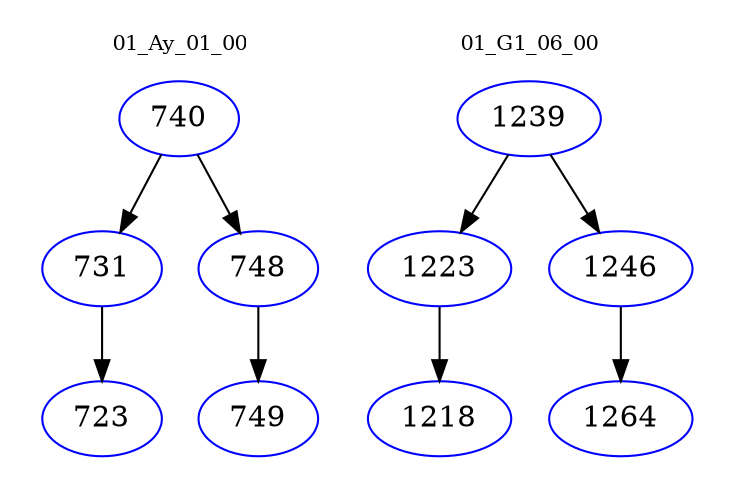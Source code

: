 digraph{
subgraph cluster_0 {
color = white
label = "01_Ay_01_00";
fontsize=10;
T0_740 [label="740", color="blue"]
T0_740 -> T0_731 [color="black"]
T0_731 [label="731", color="blue"]
T0_731 -> T0_723 [color="black"]
T0_723 [label="723", color="blue"]
T0_740 -> T0_748 [color="black"]
T0_748 [label="748", color="blue"]
T0_748 -> T0_749 [color="black"]
T0_749 [label="749", color="blue"]
}
subgraph cluster_1 {
color = white
label = "01_G1_06_00";
fontsize=10;
T1_1239 [label="1239", color="blue"]
T1_1239 -> T1_1223 [color="black"]
T1_1223 [label="1223", color="blue"]
T1_1223 -> T1_1218 [color="black"]
T1_1218 [label="1218", color="blue"]
T1_1239 -> T1_1246 [color="black"]
T1_1246 [label="1246", color="blue"]
T1_1246 -> T1_1264 [color="black"]
T1_1264 [label="1264", color="blue"]
}
}
